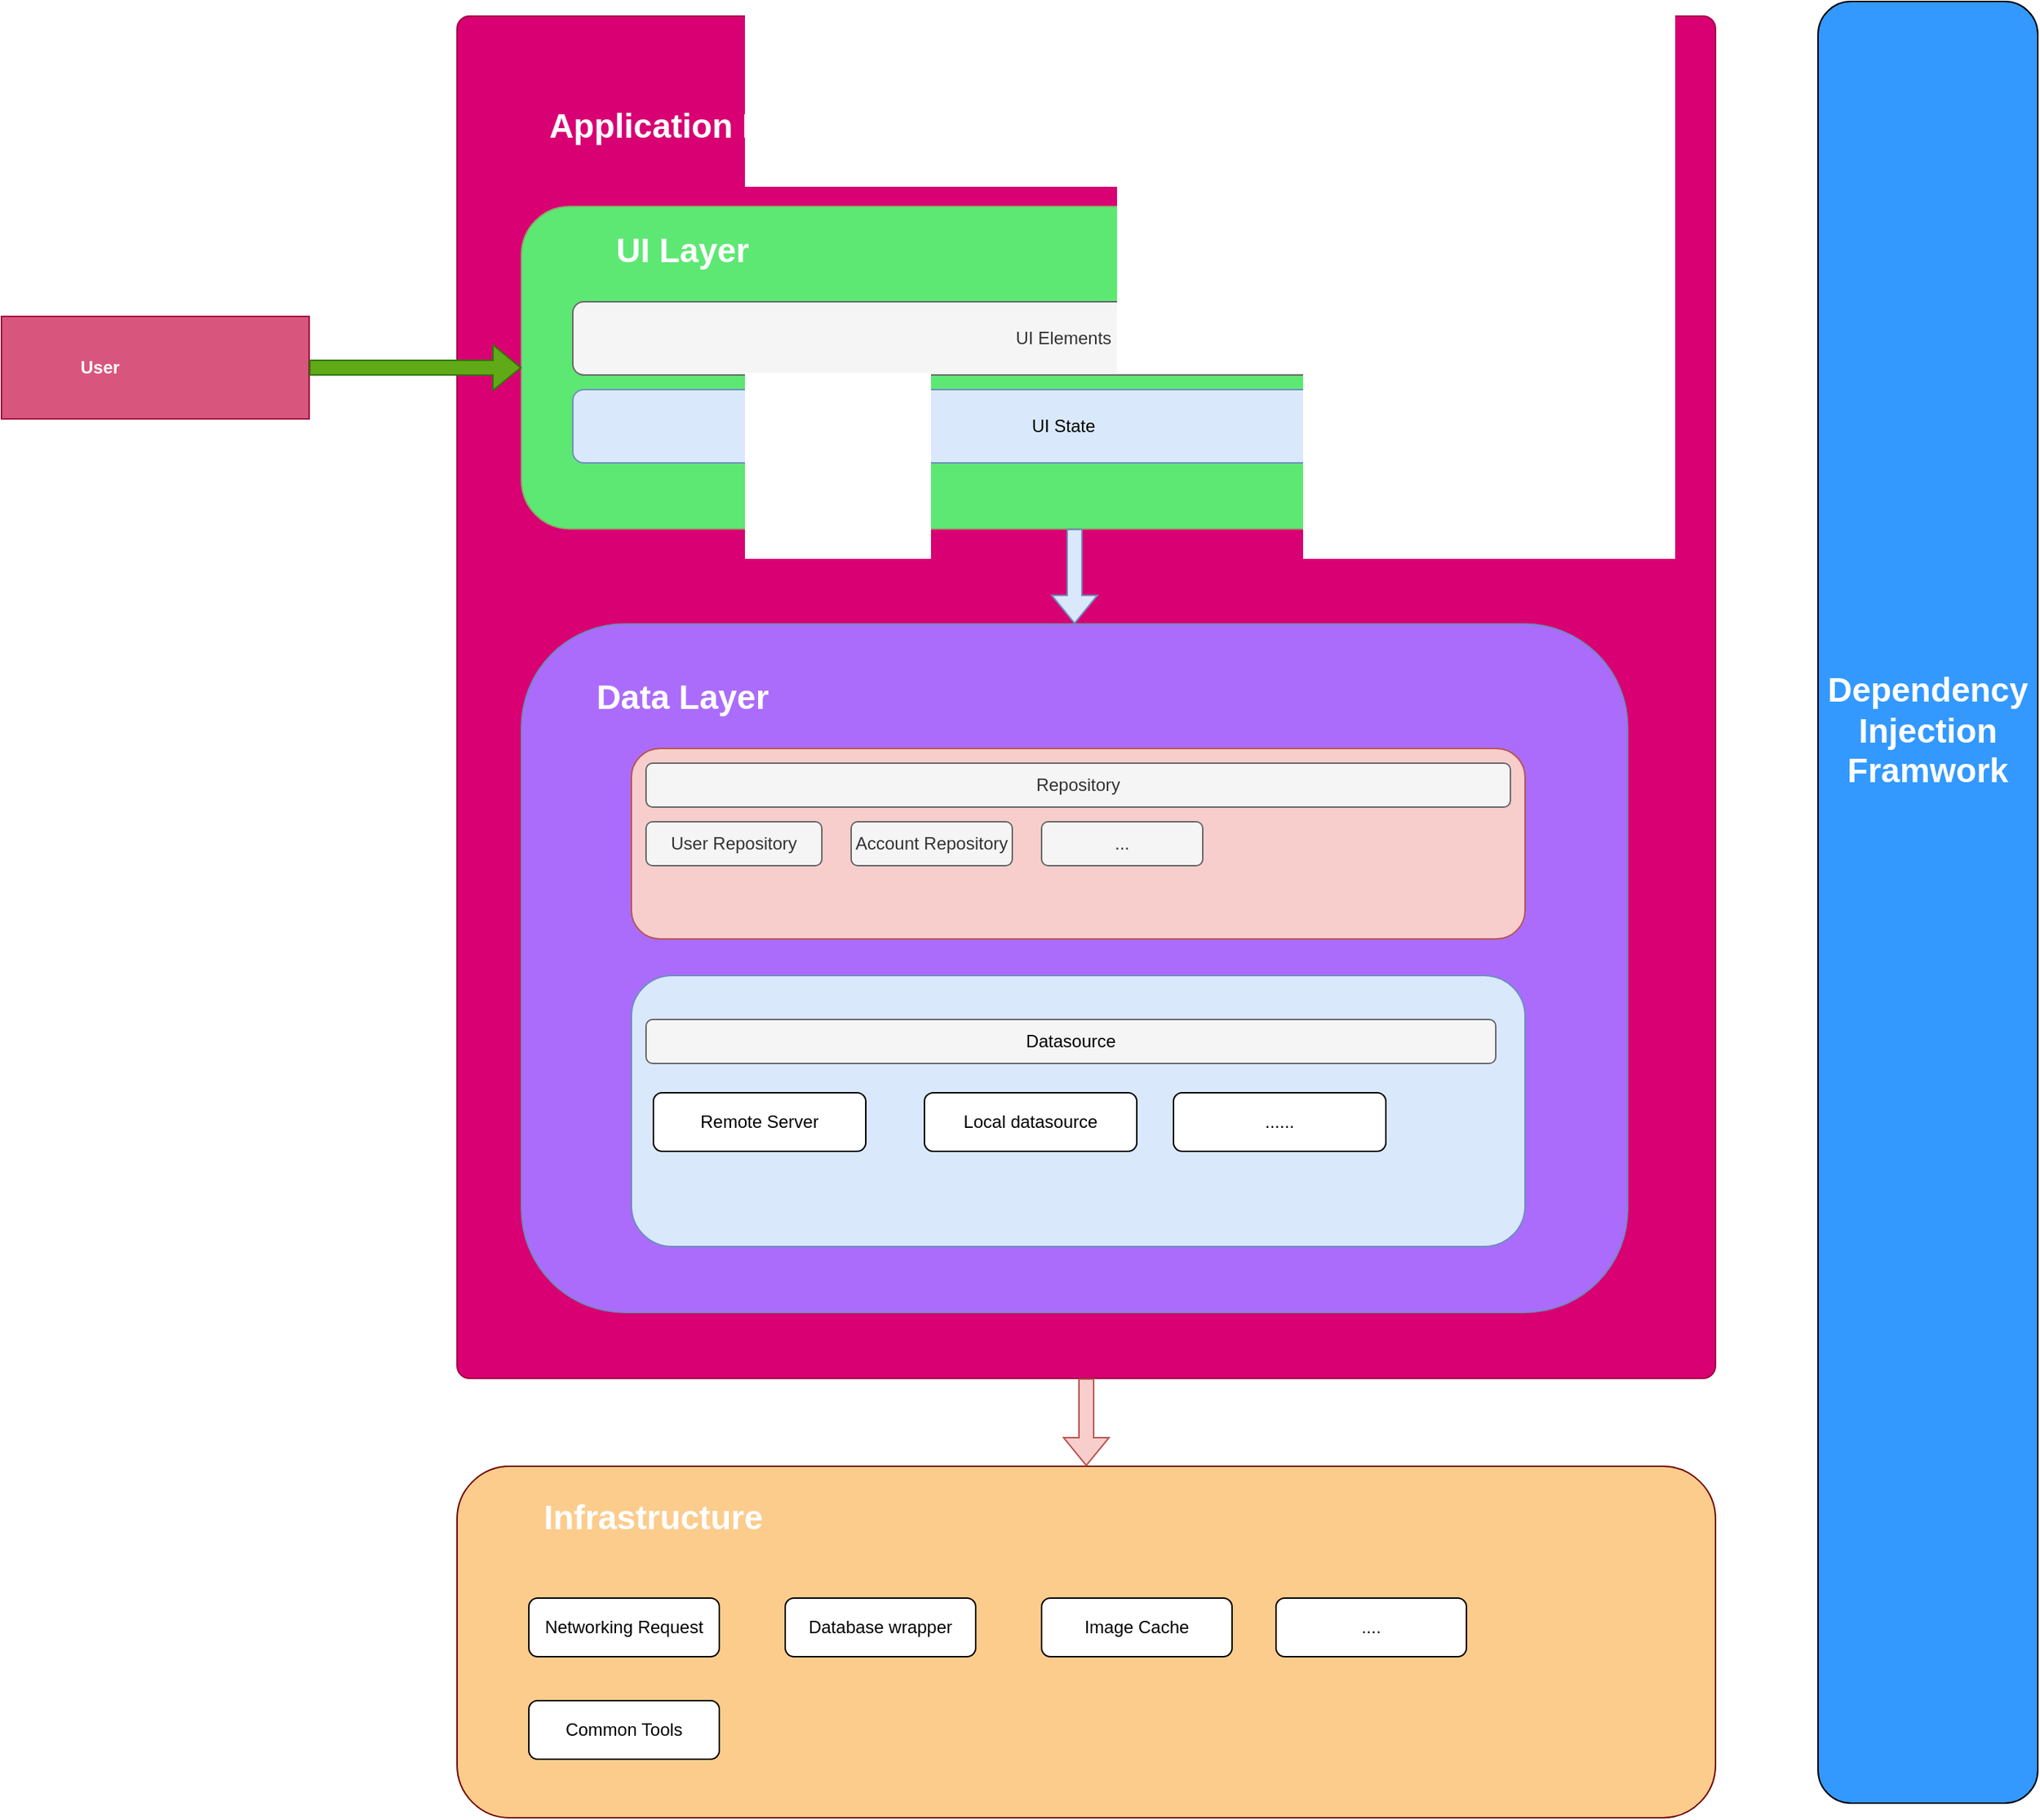 <mxfile version="24.7.7">
  <diagram id="prtHgNgQTEPvFCAcTncT" name="Page-1">
    <mxGraphModel dx="3217" dy="1658" grid="1" gridSize="10" guides="1" tooltips="1" connect="1" arrows="1" fold="1" page="1" pageScale="1" pageWidth="827" pageHeight="1169" math="0" shadow="0">
      <root>
        <mxCell id="0" />
        <mxCell id="1" parent="0" />
        <mxCell id="TcersztS0ECEA-ve25YO-27" value="" style="rounded=1;whiteSpace=wrap;html=1;fillColor=#d80073;fontColor=#ffffff;strokeColor=#A50040;arcSize=1;" vertex="1" parent="1">
          <mxGeometry x="-9" y="170" width="859" height="930" as="geometry" />
        </mxCell>
        <UserObject label="User" name="Tessa Miller" position="CFO" location="Office 1" email="me@example.com" placeholders="1" link="https://www.draw.io" id="dNxyNK7c78bLwvsdeMH5-12">
          <mxCell style="label;image=https://cdn3.iconfinder.com/data/icons/user-avatars-1/512/users-3-128.png;whiteSpace=wrap;html=1;rounded=0;glass=0;treeMoving=1;treeFolding=1;fillColor=#D8567D;fontColor=#ffffff;strokeColor=#A50040;" parent="1" vertex="1">
            <mxGeometry x="-320" y="375" width="210" height="70" as="geometry" />
          </mxCell>
        </UserObject>
        <mxCell id="TcersztS0ECEA-ve25YO-2" value="" style="rounded=1;whiteSpace=wrap;html=1;fillColor=#5DE874;strokeColor=#82b366;" vertex="1" parent="1">
          <mxGeometry x="35" y="300" width="755" height="220" as="geometry" />
        </mxCell>
        <mxCell id="TcersztS0ECEA-ve25YO-3" value="UI Layer" style="text;html=1;align=center;verticalAlign=middle;whiteSpace=wrap;rounded=0;fontColor=#FFFFFF;fontStyle=1;fontSize=23;" vertex="1" parent="1">
          <mxGeometry x="80" y="315" width="130" height="30" as="geometry" />
        </mxCell>
        <mxCell id="TcersztS0ECEA-ve25YO-4" value="UI Elements" style="rounded=1;whiteSpace=wrap;html=1;fillColor=#f5f5f5;fontColor=#333333;strokeColor=#666666;" vertex="1" parent="1">
          <mxGeometry x="70" y="365" width="670" height="50" as="geometry" />
        </mxCell>
        <mxCell id="TcersztS0ECEA-ve25YO-5" value="UI State" style="rounded=1;whiteSpace=wrap;html=1;fillColor=#dae8fc;strokeColor=#6c8ebf;" vertex="1" parent="1">
          <mxGeometry x="70" y="425" width="670" height="50" as="geometry" />
        </mxCell>
        <mxCell id="TcersztS0ECEA-ve25YO-6" value="" style="rounded=1;whiteSpace=wrap;html=1;fillColor=#AB6CFC;strokeColor=#6c8ebf;" vertex="1" parent="1">
          <mxGeometry x="35" y="585" width="755" height="470" as="geometry" />
        </mxCell>
        <mxCell id="TcersztS0ECEA-ve25YO-7" value="Data Layer" style="text;html=1;align=center;verticalAlign=middle;whiteSpace=wrap;rounded=0;fontColor=#FFFFFF;fontStyle=1;fontSize=23;" vertex="1" parent="1">
          <mxGeometry x="80" y="620" width="130" height="30" as="geometry" />
        </mxCell>
        <mxCell id="TcersztS0ECEA-ve25YO-9" value="" style="rounded=1;whiteSpace=wrap;html=1;fillColor=#dae8fc;strokeColor=#6c8ebf;" vertex="1" parent="1">
          <mxGeometry x="110" y="825" width="610" height="185" as="geometry" />
        </mxCell>
        <mxCell id="TcersztS0ECEA-ve25YO-11" value="&lt;span style=&quot;color: rgb(0, 0, 0);&quot;&gt;Datasource&lt;/span&gt;" style="rounded=1;whiteSpace=wrap;html=1;fillColor=#f5f5f5;fontColor=#333333;strokeColor=#666666;" vertex="1" parent="1">
          <mxGeometry x="120" y="855" width="580" height="30" as="geometry" />
        </mxCell>
        <mxCell id="TcersztS0ECEA-ve25YO-12" value="Remote Server" style="rounded=1;whiteSpace=wrap;html=1;" vertex="1" parent="1">
          <mxGeometry x="125" y="905" width="145" height="40" as="geometry" />
        </mxCell>
        <mxCell id="TcersztS0ECEA-ve25YO-21" value="" style="rounded=1;whiteSpace=wrap;html=1;fillColor=#f8cecc;strokeColor=#b85450;" vertex="1" parent="1">
          <mxGeometry x="110" y="670" width="610" height="130" as="geometry" />
        </mxCell>
        <mxCell id="TcersztS0ECEA-ve25YO-22" value="Repository" style="rounded=1;whiteSpace=wrap;html=1;fillColor=#f5f5f5;fontColor=#333333;strokeColor=#666666;" vertex="1" parent="1">
          <mxGeometry x="120" y="680" width="590" height="30" as="geometry" />
        </mxCell>
        <mxCell id="TcersztS0ECEA-ve25YO-23" value="User Repository" style="rounded=1;whiteSpace=wrap;html=1;fillColor=#f5f5f5;fontColor=#333333;strokeColor=#666666;" vertex="1" parent="1">
          <mxGeometry x="120" y="720" width="120" height="30" as="geometry" />
        </mxCell>
        <mxCell id="TcersztS0ECEA-ve25YO-24" value="Account Repository" style="rounded=1;whiteSpace=wrap;html=1;fillColor=#f5f5f5;fontColor=#333333;strokeColor=#666666;" vertex="1" parent="1">
          <mxGeometry x="260" y="720" width="110" height="30" as="geometry" />
        </mxCell>
        <mxCell id="TcersztS0ECEA-ve25YO-25" value="" style="shape=flexArrow;endArrow=classic;html=1;rounded=0;exitX=0.5;exitY=1;exitDx=0;exitDy=0;entryX=0.5;entryY=0;entryDx=0;entryDy=0;fillColor=#dae8fc;strokeColor=#6c8ebf;" edge="1" parent="1" source="TcersztS0ECEA-ve25YO-2" target="TcersztS0ECEA-ve25YO-6">
          <mxGeometry width="50" height="50" relative="1" as="geometry">
            <mxPoint x="390" y="600" as="sourcePoint" />
            <mxPoint x="440" y="550" as="targetPoint" />
          </mxGeometry>
        </mxCell>
        <mxCell id="TcersztS0ECEA-ve25YO-26" value="..." style="rounded=1;whiteSpace=wrap;html=1;fillColor=#f5f5f5;fontColor=#333333;strokeColor=#666666;" vertex="1" parent="1">
          <mxGeometry x="390" y="720" width="110" height="30" as="geometry" />
        </mxCell>
        <mxCell id="TcersztS0ECEA-ve25YO-28" value="Application Module" style="text;html=1;align=center;verticalAlign=middle;whiteSpace=wrap;rounded=0;fontColor=#FFFFFF;fontStyle=1;fontSize=23;" vertex="1" parent="1">
          <mxGeometry x="35" y="230" width="250" height="30" as="geometry" />
        </mxCell>
        <mxCell id="TcersztS0ECEA-ve25YO-29" value="" style="rounded=1;whiteSpace=wrap;html=1;fillColor=#FCCC8D;fontColor=#ffffff;strokeColor=#6F0000;" vertex="1" parent="1">
          <mxGeometry x="-9" y="1160" width="859" height="240" as="geometry" />
        </mxCell>
        <mxCell id="TcersztS0ECEA-ve25YO-31" value="Infrastructure" style="text;html=1;align=center;verticalAlign=middle;whiteSpace=wrap;rounded=0;fontColor=#FFFFFF;fontStyle=1;fontSize=23;" vertex="1" parent="1">
          <mxGeometry x="20" y="1180" width="210" height="30" as="geometry" />
        </mxCell>
        <mxCell id="TcersztS0ECEA-ve25YO-34" value="" style="rounded=1;whiteSpace=wrap;html=1;fillColor=#3399FF;" vertex="1" parent="1">
          <mxGeometry x="920" y="160" width="150" height="1230" as="geometry" />
        </mxCell>
        <mxCell id="TcersztS0ECEA-ve25YO-35" value="Dependency&lt;br&gt;Injection Framwork" style="text;html=1;align=center;verticalAlign=middle;whiteSpace=wrap;rounded=0;fontColor=#FFFFFF;fontStyle=1;fontSize=23;" vertex="1" parent="1">
          <mxGeometry x="930" y="635" width="130" height="45" as="geometry" />
        </mxCell>
        <mxCell id="TcersztS0ECEA-ve25YO-42" value="" style="shape=flexArrow;endArrow=classic;html=1;rounded=0;exitX=0.5;exitY=1;exitDx=0;exitDy=0;entryX=0.5;entryY=0;entryDx=0;entryDy=0;fillColor=#f8cecc;strokeColor=#b85450;" edge="1" parent="1" source="TcersztS0ECEA-ve25YO-27" target="TcersztS0ECEA-ve25YO-29">
          <mxGeometry width="50" height="50" relative="1" as="geometry">
            <mxPoint x="590" y="670" as="sourcePoint" />
            <mxPoint x="640" y="620" as="targetPoint" />
          </mxGeometry>
        </mxCell>
        <mxCell id="TcersztS0ECEA-ve25YO-45" value="Networking Request" style="rounded=1;whiteSpace=wrap;html=1;" vertex="1" parent="1">
          <mxGeometry x="40" y="1250" width="130" height="40" as="geometry" />
        </mxCell>
        <mxCell id="TcersztS0ECEA-ve25YO-46" value="Database wrapper" style="rounded=1;whiteSpace=wrap;html=1;" vertex="1" parent="1">
          <mxGeometry x="215" y="1250" width="130" height="40" as="geometry" />
        </mxCell>
        <mxCell id="TcersztS0ECEA-ve25YO-47" value="Common Tools" style="rounded=1;whiteSpace=wrap;html=1;" vertex="1" parent="1">
          <mxGeometry x="40" y="1320" width="130" height="40" as="geometry" />
        </mxCell>
        <mxCell id="TcersztS0ECEA-ve25YO-48" value="Image Cache" style="rounded=1;whiteSpace=wrap;html=1;" vertex="1" parent="1">
          <mxGeometry x="390" y="1250" width="130" height="40" as="geometry" />
        </mxCell>
        <mxCell id="TcersztS0ECEA-ve25YO-49" value="...." style="rounded=1;whiteSpace=wrap;html=1;" vertex="1" parent="1">
          <mxGeometry x="550" y="1250" width="130" height="40" as="geometry" />
        </mxCell>
        <mxCell id="TcersztS0ECEA-ve25YO-50" value="" style="shape=flexArrow;endArrow=classic;html=1;rounded=0;entryX=0;entryY=0.5;entryDx=0;entryDy=0;exitX=1;exitY=0.5;exitDx=0;exitDy=0;fillColor=#60a917;strokeColor=#2D7600;" edge="1" parent="1" source="dNxyNK7c78bLwvsdeMH5-12" target="TcersztS0ECEA-ve25YO-2">
          <mxGeometry width="50" height="50" relative="1" as="geometry">
            <mxPoint x="-110" y="370" as="sourcePoint" />
            <mxPoint x="-60" y="320" as="targetPoint" />
          </mxGeometry>
        </mxCell>
        <mxCell id="TcersztS0ECEA-ve25YO-52" value="Local datasource" style="rounded=1;whiteSpace=wrap;html=1;" vertex="1" parent="1">
          <mxGeometry x="310" y="905" width="145" height="40" as="geometry" />
        </mxCell>
        <mxCell id="TcersztS0ECEA-ve25YO-53" value="......" style="rounded=1;whiteSpace=wrap;html=1;" vertex="1" parent="1">
          <mxGeometry x="480" y="905" width="145" height="40" as="geometry" />
        </mxCell>
      </root>
    </mxGraphModel>
  </diagram>
</mxfile>
